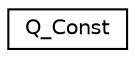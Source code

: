 digraph "Graphical Class Hierarchy"
{
  edge [fontname="Helvetica",fontsize="10",labelfontname="Helvetica",labelfontsize="10"];
  node [fontname="Helvetica",fontsize="10",shape=record];
  rankdir="LR";
  Node0 [label="Q_Const",height=0.2,width=0.4,color="black", fillcolor="white", style="filled",URL="$struct_q___const.html"];
}

